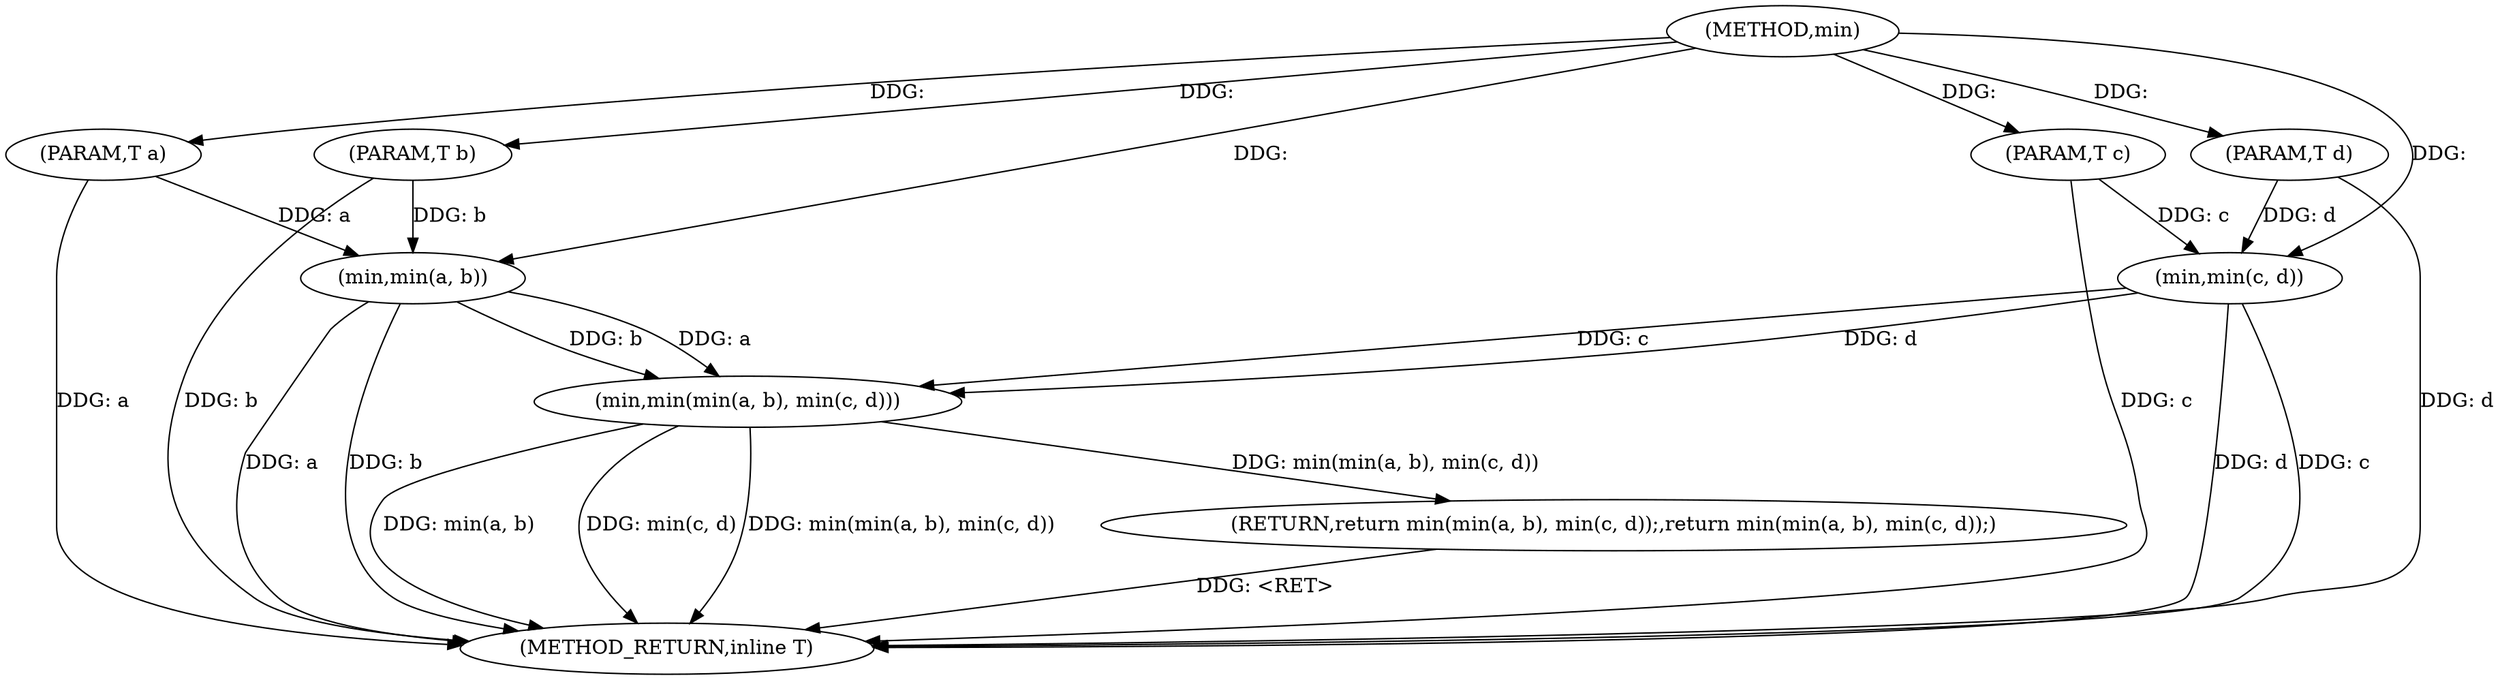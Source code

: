 digraph "min" {  
"1001429" [label = "(METHOD,min)" ]
"1001443" [label = "(METHOD_RETURN,inline T)" ]
"1001430" [label = "(PARAM,T a)" ]
"1001431" [label = "(PARAM,T b)" ]
"1001432" [label = "(PARAM,T c)" ]
"1001433" [label = "(PARAM,T d)" ]
"1001435" [label = "(RETURN,return min(min(a, b), min(c, d));,return min(min(a, b), min(c, d));)" ]
"1001436" [label = "(min,min(min(a, b), min(c, d)))" ]
"1001437" [label = "(min,min(a, b))" ]
"1001440" [label = "(min,min(c, d))" ]
  "1001435" -> "1001443"  [ label = "DDG: <RET>"] 
  "1001430" -> "1001443"  [ label = "DDG: a"] 
  "1001431" -> "1001443"  [ label = "DDG: b"] 
  "1001432" -> "1001443"  [ label = "DDG: c"] 
  "1001433" -> "1001443"  [ label = "DDG: d"] 
  "1001437" -> "1001443"  [ label = "DDG: a"] 
  "1001437" -> "1001443"  [ label = "DDG: b"] 
  "1001436" -> "1001443"  [ label = "DDG: min(a, b)"] 
  "1001440" -> "1001443"  [ label = "DDG: c"] 
  "1001440" -> "1001443"  [ label = "DDG: d"] 
  "1001436" -> "1001443"  [ label = "DDG: min(c, d)"] 
  "1001436" -> "1001443"  [ label = "DDG: min(min(a, b), min(c, d))"] 
  "1001429" -> "1001430"  [ label = "DDG: "] 
  "1001429" -> "1001431"  [ label = "DDG: "] 
  "1001429" -> "1001432"  [ label = "DDG: "] 
  "1001429" -> "1001433"  [ label = "DDG: "] 
  "1001436" -> "1001435"  [ label = "DDG: min(min(a, b), min(c, d))"] 
  "1001437" -> "1001436"  [ label = "DDG: b"] 
  "1001437" -> "1001436"  [ label = "DDG: a"] 
  "1001440" -> "1001436"  [ label = "DDG: c"] 
  "1001440" -> "1001436"  [ label = "DDG: d"] 
  "1001430" -> "1001437"  [ label = "DDG: a"] 
  "1001429" -> "1001437"  [ label = "DDG: "] 
  "1001431" -> "1001437"  [ label = "DDG: b"] 
  "1001432" -> "1001440"  [ label = "DDG: c"] 
  "1001429" -> "1001440"  [ label = "DDG: "] 
  "1001433" -> "1001440"  [ label = "DDG: d"] 
}
